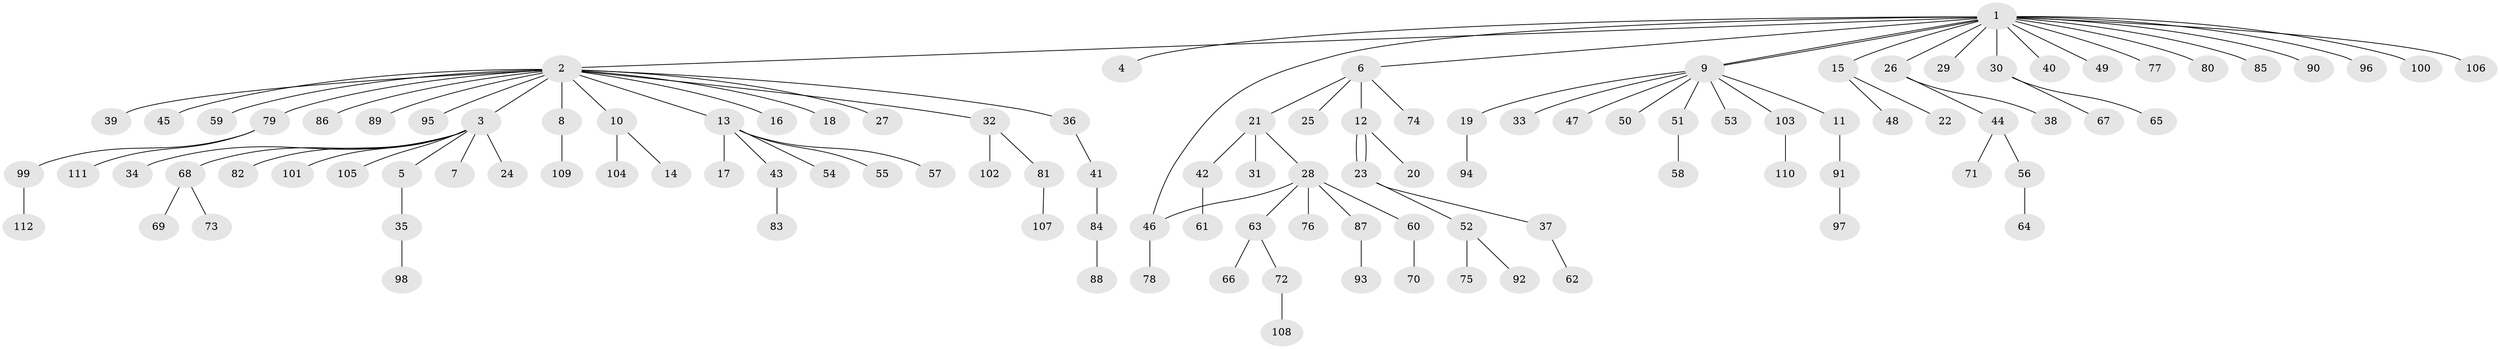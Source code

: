 // Generated by graph-tools (version 1.1) at 2025/11/02/27/25 16:11:15]
// undirected, 112 vertices, 114 edges
graph export_dot {
graph [start="1"]
  node [color=gray90,style=filled];
  1;
  2;
  3;
  4;
  5;
  6;
  7;
  8;
  9;
  10;
  11;
  12;
  13;
  14;
  15;
  16;
  17;
  18;
  19;
  20;
  21;
  22;
  23;
  24;
  25;
  26;
  27;
  28;
  29;
  30;
  31;
  32;
  33;
  34;
  35;
  36;
  37;
  38;
  39;
  40;
  41;
  42;
  43;
  44;
  45;
  46;
  47;
  48;
  49;
  50;
  51;
  52;
  53;
  54;
  55;
  56;
  57;
  58;
  59;
  60;
  61;
  62;
  63;
  64;
  65;
  66;
  67;
  68;
  69;
  70;
  71;
  72;
  73;
  74;
  75;
  76;
  77;
  78;
  79;
  80;
  81;
  82;
  83;
  84;
  85;
  86;
  87;
  88;
  89;
  90;
  91;
  92;
  93;
  94;
  95;
  96;
  97;
  98;
  99;
  100;
  101;
  102;
  103;
  104;
  105;
  106;
  107;
  108;
  109;
  110;
  111;
  112;
  1 -- 2;
  1 -- 4;
  1 -- 6;
  1 -- 9;
  1 -- 9;
  1 -- 15;
  1 -- 26;
  1 -- 29;
  1 -- 30;
  1 -- 40;
  1 -- 46;
  1 -- 49;
  1 -- 77;
  1 -- 80;
  1 -- 85;
  1 -- 90;
  1 -- 96;
  1 -- 100;
  1 -- 106;
  2 -- 3;
  2 -- 8;
  2 -- 10;
  2 -- 13;
  2 -- 16;
  2 -- 18;
  2 -- 27;
  2 -- 32;
  2 -- 36;
  2 -- 39;
  2 -- 45;
  2 -- 59;
  2 -- 79;
  2 -- 86;
  2 -- 89;
  2 -- 95;
  3 -- 5;
  3 -- 7;
  3 -- 24;
  3 -- 34;
  3 -- 68;
  3 -- 82;
  3 -- 101;
  3 -- 105;
  5 -- 35;
  6 -- 12;
  6 -- 21;
  6 -- 25;
  6 -- 74;
  8 -- 109;
  9 -- 11;
  9 -- 19;
  9 -- 33;
  9 -- 47;
  9 -- 50;
  9 -- 51;
  9 -- 53;
  9 -- 103;
  10 -- 14;
  10 -- 104;
  11 -- 91;
  12 -- 20;
  12 -- 23;
  12 -- 23;
  13 -- 17;
  13 -- 43;
  13 -- 54;
  13 -- 55;
  13 -- 57;
  15 -- 22;
  15 -- 48;
  19 -- 94;
  21 -- 28;
  21 -- 31;
  21 -- 42;
  23 -- 37;
  23 -- 52;
  26 -- 38;
  26 -- 44;
  28 -- 46;
  28 -- 60;
  28 -- 63;
  28 -- 76;
  28 -- 87;
  30 -- 65;
  30 -- 67;
  32 -- 81;
  32 -- 102;
  35 -- 98;
  36 -- 41;
  37 -- 62;
  41 -- 84;
  42 -- 61;
  43 -- 83;
  44 -- 56;
  44 -- 71;
  46 -- 78;
  51 -- 58;
  52 -- 75;
  52 -- 92;
  56 -- 64;
  60 -- 70;
  63 -- 66;
  63 -- 72;
  68 -- 69;
  68 -- 73;
  72 -- 108;
  79 -- 99;
  79 -- 111;
  81 -- 107;
  84 -- 88;
  87 -- 93;
  91 -- 97;
  99 -- 112;
  103 -- 110;
}
